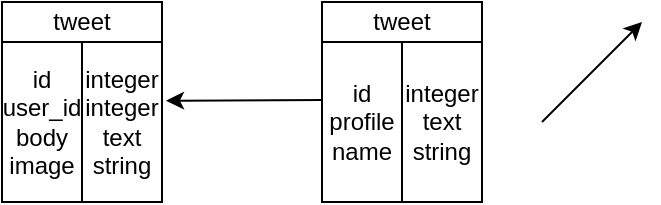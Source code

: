 <mxfile>
    <diagram id="tx2U753Y2a4hZo3DrXxF" name="ページ1">
        <mxGraphModel dx="737" dy="422" grid="1" gridSize="10" guides="1" tooltips="1" connect="1" arrows="1" fold="1" page="1" pageScale="1" pageWidth="827" pageHeight="1169" math="0" shadow="0">
            <root>
                <mxCell id="0"/>
                <mxCell id="1" parent="0"/>
                <mxCell id="3" value="tweet" style="rounded=0;whiteSpace=wrap;html=1;" vertex="1" parent="1">
                    <mxGeometry x="80" y="140" width="80" height="20" as="geometry"/>
                </mxCell>
                <mxCell id="4" value="id&lt;br&gt;user_id&lt;br&gt;body&lt;br&gt;image" style="rounded=0;whiteSpace=wrap;html=1;" vertex="1" parent="1">
                    <mxGeometry x="80" y="160" width="40" height="80" as="geometry"/>
                </mxCell>
                <mxCell id="5" value="integer&lt;br&gt;integer&lt;br&gt;text&lt;br&gt;string" style="rounded=0;whiteSpace=wrap;html=1;" vertex="1" parent="1">
                    <mxGeometry x="120" y="160" width="40" height="80" as="geometry"/>
                </mxCell>
                <mxCell id="7" value="tweet" style="rounded=0;whiteSpace=wrap;html=1;" vertex="1" parent="1">
                    <mxGeometry x="240" y="140" width="80" height="20" as="geometry"/>
                </mxCell>
                <mxCell id="8" value="integer&lt;br&gt;text&lt;br&gt;string" style="rounded=0;whiteSpace=wrap;html=1;" vertex="1" parent="1">
                    <mxGeometry x="280" y="160" width="40" height="80" as="geometry"/>
                </mxCell>
                <mxCell id="9" value="id&lt;br&gt;profile&lt;br&gt;name" style="rounded=0;whiteSpace=wrap;html=1;" vertex="1" parent="1">
                    <mxGeometry x="240" y="160" width="40" height="80" as="geometry"/>
                </mxCell>
                <mxCell id="10" value="" style="endArrow=classic;html=1;" edge="1" parent="1">
                    <mxGeometry width="50" height="50" relative="1" as="geometry">
                        <mxPoint x="350" y="200" as="sourcePoint"/>
                        <mxPoint x="400" y="150" as="targetPoint"/>
                    </mxGeometry>
                </mxCell>
                <mxCell id="11" value="" style="endArrow=classic;html=1;entryX=1.05;entryY=0.367;entryDx=0;entryDy=0;entryPerimeter=0;" edge="1" parent="1" target="5">
                    <mxGeometry width="50" height="50" relative="1" as="geometry">
                        <mxPoint x="240" y="189" as="sourcePoint"/>
                        <mxPoint x="170" y="190" as="targetPoint"/>
                    </mxGeometry>
                </mxCell>
            </root>
        </mxGraphModel>
    </diagram>
</mxfile>